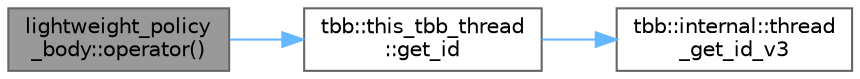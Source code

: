 digraph "lightweight_policy_body::operator()"
{
 // LATEX_PDF_SIZE
  bgcolor="transparent";
  edge [fontname=Helvetica,fontsize=10,labelfontname=Helvetica,labelfontsize=10];
  node [fontname=Helvetica,fontsize=10,shape=box,height=0.2,width=0.4];
  rankdir="LR";
  Node1 [id="Node000001",label="lightweight_policy\l_body::operator()",height=0.2,width=0.4,color="gray40", fillcolor="grey60", style="filled", fontcolor="black",tooltip=" "];
  Node1 -> Node2 [id="edge1_Node000001_Node000002",color="steelblue1",style="solid",tooltip=" "];
  Node2 [id="Node000002",label="tbb::this_tbb_thread\l::get_id",height=0.2,width=0.4,color="grey40", fillcolor="white", style="filled",URL="$namespacetbb_1_1this__tbb__thread.html#aca0255d2952986275a6f2575118f822f",tooltip=" "];
  Node2 -> Node3 [id="edge2_Node000002_Node000003",color="steelblue1",style="solid",tooltip=" "];
  Node3 [id="Node000003",label="tbb::internal::thread\l_get_id_v3",height=0.2,width=0.4,color="grey40", fillcolor="white", style="filled",URL="$namespacetbb_1_1internal.html#a7444a8c52dd26ba57c04aa00482b9ef9",tooltip=" "];
}
